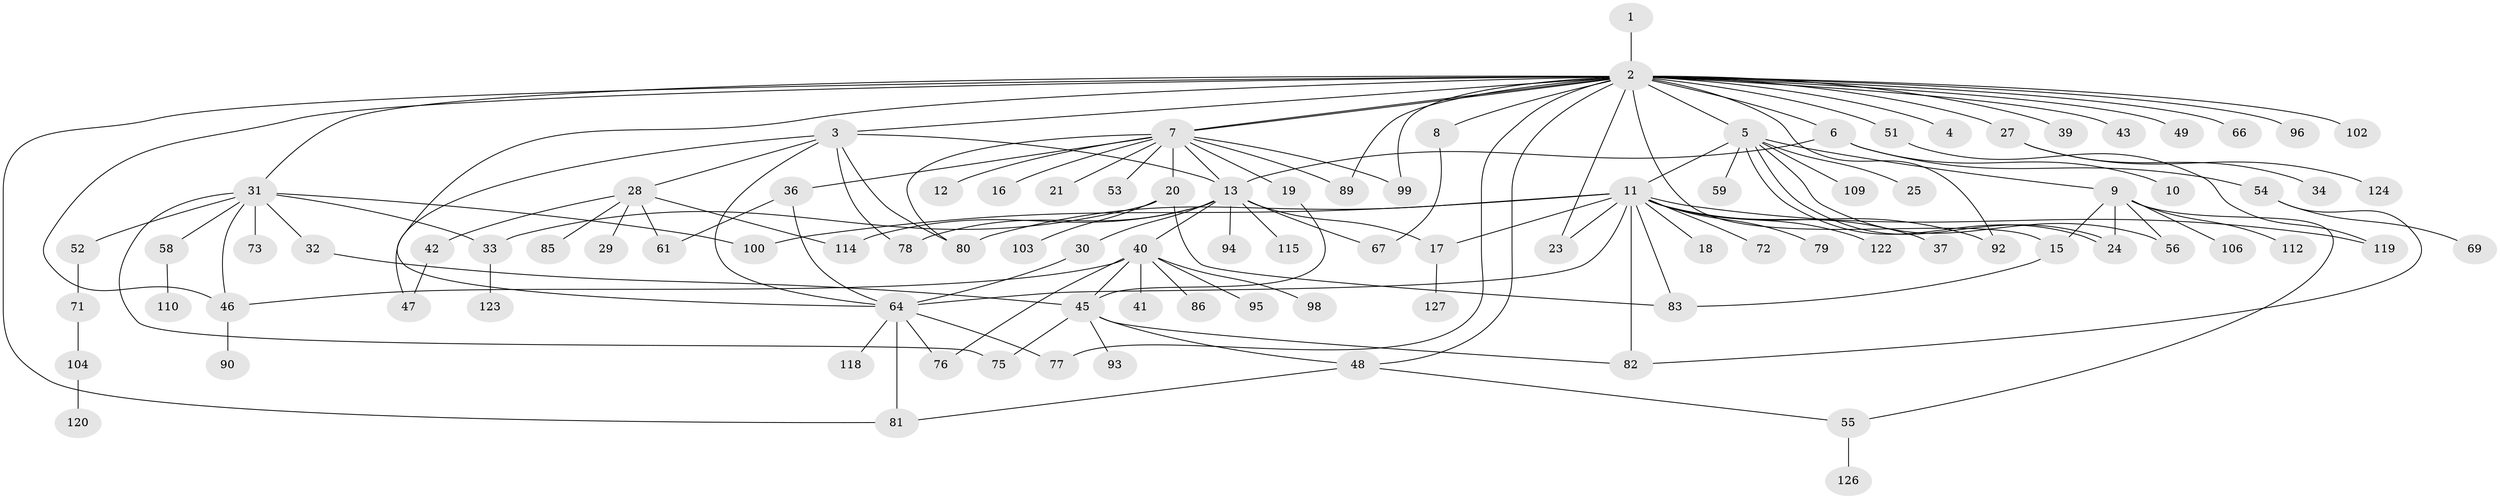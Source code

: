 // original degree distribution, {1: 0.4566929133858268, 28: 0.007874015748031496, 7: 0.015748031496062992, 2: 0.2440944881889764, 10: 0.007874015748031496, 4: 0.047244094488188976, 14: 0.015748031496062992, 3: 0.13385826771653545, 5: 0.03937007874015748, 11: 0.007874015748031496, 8: 0.007874015748031496, 9: 0.007874015748031496, 6: 0.007874015748031496}
// Generated by graph-tools (version 1.1) at 2025/41/03/06/25 10:41:46]
// undirected, 97 vertices, 137 edges
graph export_dot {
graph [start="1"]
  node [color=gray90,style=filled];
  1;
  2 [super="+125"];
  3 [super="+22"];
  4 [super="+87"];
  5 [super="+108"];
  6;
  7 [super="+14"];
  8 [super="+26"];
  9 [super="+68"];
  10;
  11 [super="+113"];
  12;
  13 [super="+57"];
  15 [super="+107"];
  16;
  17 [super="+65"];
  18;
  19;
  20 [super="+35"];
  21;
  23;
  24 [super="+74"];
  25;
  27 [super="+62"];
  28 [super="+38"];
  29;
  30;
  31 [super="+44"];
  32;
  33;
  34;
  36 [super="+105"];
  37;
  39;
  40 [super="+88"];
  41;
  42 [super="+50"];
  43;
  45 [super="+63"];
  46;
  47;
  48 [super="+116"];
  49;
  51;
  52;
  53;
  54;
  55;
  56;
  58;
  59 [super="+60"];
  61 [super="+70"];
  64 [super="+97"];
  66;
  67;
  69;
  71 [super="+111"];
  72;
  73;
  75;
  76 [super="+84"];
  77;
  78 [super="+91"];
  79;
  80;
  81;
  82;
  83;
  85;
  86;
  89 [super="+121"];
  90;
  92;
  93;
  94;
  95;
  96;
  98;
  99;
  100 [super="+101"];
  102;
  103;
  104;
  106;
  109 [super="+117"];
  110;
  112;
  114;
  115;
  118;
  119;
  120;
  122;
  123;
  124;
  126;
  127;
  1 -- 2;
  2 -- 3;
  2 -- 4;
  2 -- 5;
  2 -- 6;
  2 -- 7;
  2 -- 7;
  2 -- 8;
  2 -- 15;
  2 -- 23;
  2 -- 27;
  2 -- 31;
  2 -- 39;
  2 -- 43;
  2 -- 46;
  2 -- 48;
  2 -- 49;
  2 -- 51;
  2 -- 66;
  2 -- 77;
  2 -- 81;
  2 -- 89;
  2 -- 92;
  2 -- 96;
  2 -- 99;
  2 -- 102;
  2 -- 64;
  3 -- 13;
  3 -- 28;
  3 -- 47;
  3 -- 80;
  3 -- 64;
  3 -- 78;
  5 -- 9;
  5 -- 11;
  5 -- 24;
  5 -- 24;
  5 -- 25;
  5 -- 56;
  5 -- 59;
  5 -- 109;
  6 -- 10;
  6 -- 13;
  6 -- 54;
  7 -- 12;
  7 -- 13;
  7 -- 16;
  7 -- 19;
  7 -- 20;
  7 -- 21;
  7 -- 36;
  7 -- 53;
  7 -- 80;
  7 -- 89;
  7 -- 99;
  8 -- 67;
  9 -- 15;
  9 -- 55;
  9 -- 24;
  9 -- 56;
  9 -- 106;
  9 -- 112;
  11 -- 17;
  11 -- 18;
  11 -- 23;
  11 -- 37;
  11 -- 64;
  11 -- 72;
  11 -- 79;
  11 -- 80;
  11 -- 83;
  11 -- 92;
  11 -- 119;
  11 -- 122;
  11 -- 82;
  11 -- 100;
  13 -- 17;
  13 -- 30;
  13 -- 40;
  13 -- 67;
  13 -- 78;
  13 -- 94;
  13 -- 115;
  13 -- 114;
  15 -- 83;
  17 -- 127;
  19 -- 45;
  20 -- 33;
  20 -- 83;
  20 -- 103;
  27 -- 34;
  27 -- 124;
  28 -- 29;
  28 -- 42;
  28 -- 61;
  28 -- 85;
  28 -- 114;
  30 -- 64;
  31 -- 32;
  31 -- 33;
  31 -- 46;
  31 -- 58;
  31 -- 73;
  31 -- 100;
  31 -- 75;
  31 -- 52;
  32 -- 45;
  33 -- 123;
  36 -- 64;
  36 -- 61;
  40 -- 41;
  40 -- 46;
  40 -- 86;
  40 -- 95;
  40 -- 98;
  40 -- 45;
  40 -- 76;
  42 -- 47;
  45 -- 82;
  45 -- 93;
  45 -- 48;
  45 -- 75;
  46 -- 90;
  48 -- 55;
  48 -- 81;
  51 -- 119;
  52 -- 71;
  54 -- 69;
  54 -- 82;
  55 -- 126;
  58 -- 110;
  64 -- 76;
  64 -- 81;
  64 -- 118;
  64 -- 77;
  71 -- 104;
  104 -- 120;
}

